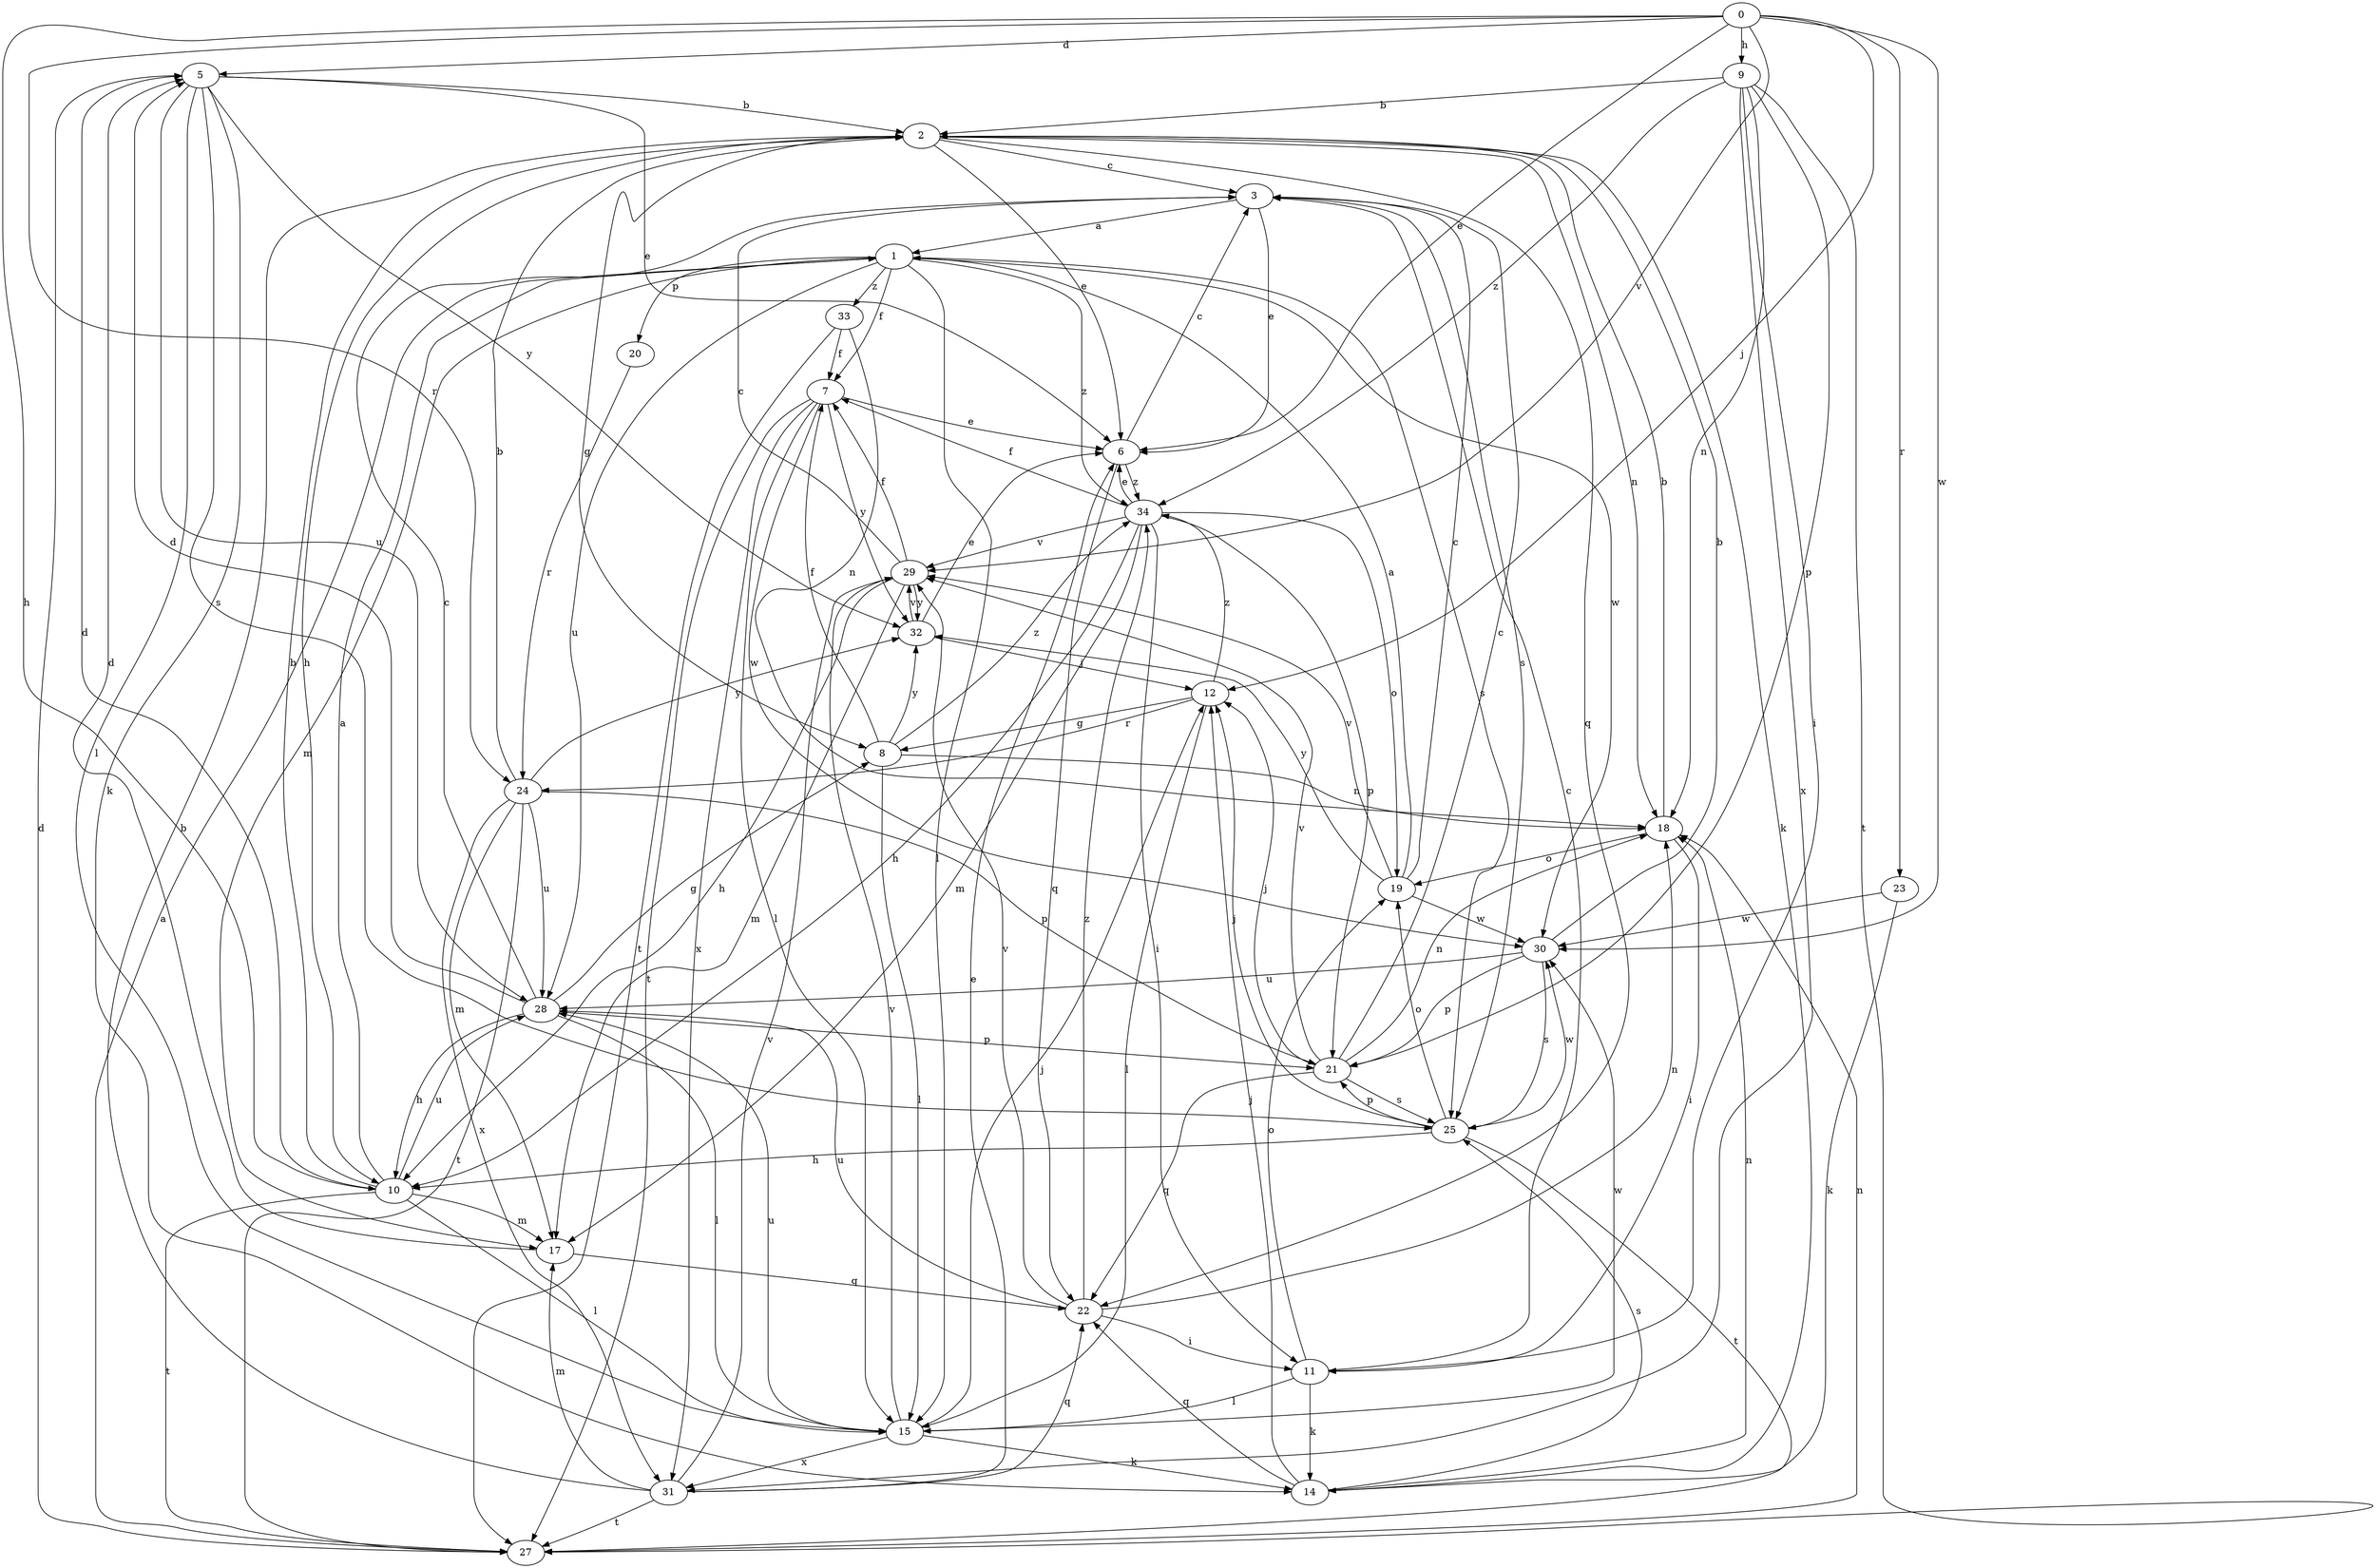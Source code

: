 strict digraph  {
0;
1;
2;
3;
5;
6;
7;
8;
9;
10;
11;
12;
14;
15;
17;
18;
19;
20;
21;
22;
23;
24;
25;
27;
28;
29;
30;
31;
32;
33;
34;
0 -> 5  [label=d];
0 -> 6  [label=e];
0 -> 9  [label=h];
0 -> 10  [label=h];
0 -> 12  [label=j];
0 -> 23  [label=r];
0 -> 24  [label=r];
0 -> 29  [label=v];
0 -> 30  [label=w];
1 -> 7  [label=f];
1 -> 15  [label=l];
1 -> 17  [label=m];
1 -> 20  [label=p];
1 -> 25  [label=s];
1 -> 28  [label=u];
1 -> 30  [label=w];
1 -> 33  [label=z];
1 -> 34  [label=z];
2 -> 3  [label=c];
2 -> 6  [label=e];
2 -> 8  [label=g];
2 -> 10  [label=h];
2 -> 14  [label=k];
2 -> 18  [label=n];
2 -> 22  [label=q];
3 -> 1  [label=a];
3 -> 6  [label=e];
3 -> 25  [label=s];
5 -> 2  [label=b];
5 -> 6  [label=e];
5 -> 14  [label=k];
5 -> 15  [label=l];
5 -> 25  [label=s];
5 -> 28  [label=u];
5 -> 32  [label=y];
6 -> 3  [label=c];
6 -> 22  [label=q];
6 -> 34  [label=z];
7 -> 6  [label=e];
7 -> 15  [label=l];
7 -> 27  [label=t];
7 -> 30  [label=w];
7 -> 31  [label=x];
7 -> 32  [label=y];
8 -> 7  [label=f];
8 -> 15  [label=l];
8 -> 18  [label=n];
8 -> 32  [label=y];
8 -> 34  [label=z];
9 -> 2  [label=b];
9 -> 11  [label=i];
9 -> 18  [label=n];
9 -> 21  [label=p];
9 -> 27  [label=t];
9 -> 31  [label=x];
9 -> 34  [label=z];
10 -> 1  [label=a];
10 -> 2  [label=b];
10 -> 5  [label=d];
10 -> 15  [label=l];
10 -> 17  [label=m];
10 -> 27  [label=t];
10 -> 28  [label=u];
11 -> 3  [label=c];
11 -> 14  [label=k];
11 -> 15  [label=l];
11 -> 19  [label=o];
12 -> 8  [label=g];
12 -> 15  [label=l];
12 -> 24  [label=r];
12 -> 34  [label=z];
14 -> 12  [label=j];
14 -> 18  [label=n];
14 -> 22  [label=q];
14 -> 25  [label=s];
15 -> 12  [label=j];
15 -> 14  [label=k];
15 -> 28  [label=u];
15 -> 29  [label=v];
15 -> 30  [label=w];
15 -> 31  [label=x];
17 -> 5  [label=d];
17 -> 22  [label=q];
18 -> 2  [label=b];
18 -> 11  [label=i];
18 -> 19  [label=o];
19 -> 1  [label=a];
19 -> 3  [label=c];
19 -> 29  [label=v];
19 -> 30  [label=w];
19 -> 32  [label=y];
20 -> 24  [label=r];
21 -> 3  [label=c];
21 -> 12  [label=j];
21 -> 18  [label=n];
21 -> 22  [label=q];
21 -> 25  [label=s];
21 -> 29  [label=v];
22 -> 11  [label=i];
22 -> 18  [label=n];
22 -> 28  [label=u];
22 -> 29  [label=v];
22 -> 34  [label=z];
23 -> 14  [label=k];
23 -> 30  [label=w];
24 -> 2  [label=b];
24 -> 17  [label=m];
24 -> 21  [label=p];
24 -> 27  [label=t];
24 -> 28  [label=u];
24 -> 31  [label=x];
24 -> 32  [label=y];
25 -> 10  [label=h];
25 -> 12  [label=j];
25 -> 19  [label=o];
25 -> 21  [label=p];
25 -> 27  [label=t];
25 -> 30  [label=w];
27 -> 1  [label=a];
27 -> 5  [label=d];
27 -> 18  [label=n];
28 -> 3  [label=c];
28 -> 5  [label=d];
28 -> 8  [label=g];
28 -> 10  [label=h];
28 -> 15  [label=l];
28 -> 21  [label=p];
29 -> 3  [label=c];
29 -> 7  [label=f];
29 -> 10  [label=h];
29 -> 17  [label=m];
29 -> 32  [label=y];
30 -> 2  [label=b];
30 -> 21  [label=p];
30 -> 25  [label=s];
30 -> 28  [label=u];
31 -> 2  [label=b];
31 -> 6  [label=e];
31 -> 17  [label=m];
31 -> 22  [label=q];
31 -> 27  [label=t];
31 -> 29  [label=v];
32 -> 6  [label=e];
32 -> 12  [label=j];
32 -> 29  [label=v];
33 -> 7  [label=f];
33 -> 18  [label=n];
33 -> 27  [label=t];
34 -> 6  [label=e];
34 -> 7  [label=f];
34 -> 10  [label=h];
34 -> 11  [label=i];
34 -> 17  [label=m];
34 -> 19  [label=o];
34 -> 21  [label=p];
34 -> 29  [label=v];
}
